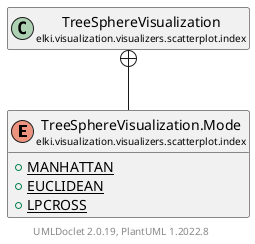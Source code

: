 @startuml
    remove .*\.(Instance|Par|Parameterizer|Factory)$
    set namespaceSeparator none
    hide empty fields
    hide empty methods

    enum "<size:14>TreeSphereVisualization.Mode\n<size:10>elki.visualization.visualizers.scatterplot.index" as elki.visualization.visualizers.scatterplot.index.TreeSphereVisualization.Mode [[TreeSphereVisualization.Mode.html]] {
        {static} +MANHATTAN
        {static} +EUCLIDEAN
        {static} +LPCROSS
    }

    class "<size:14>TreeSphereVisualization\n<size:10>elki.visualization.visualizers.scatterplot.index" as elki.visualization.visualizers.scatterplot.index.TreeSphereVisualization [[TreeSphereVisualization.html]]

    elki.visualization.visualizers.scatterplot.index.TreeSphereVisualization +-- elki.visualization.visualizers.scatterplot.index.TreeSphereVisualization.Mode

    center footer UMLDoclet 2.0.19, PlantUML 1.2022.8
@enduml
